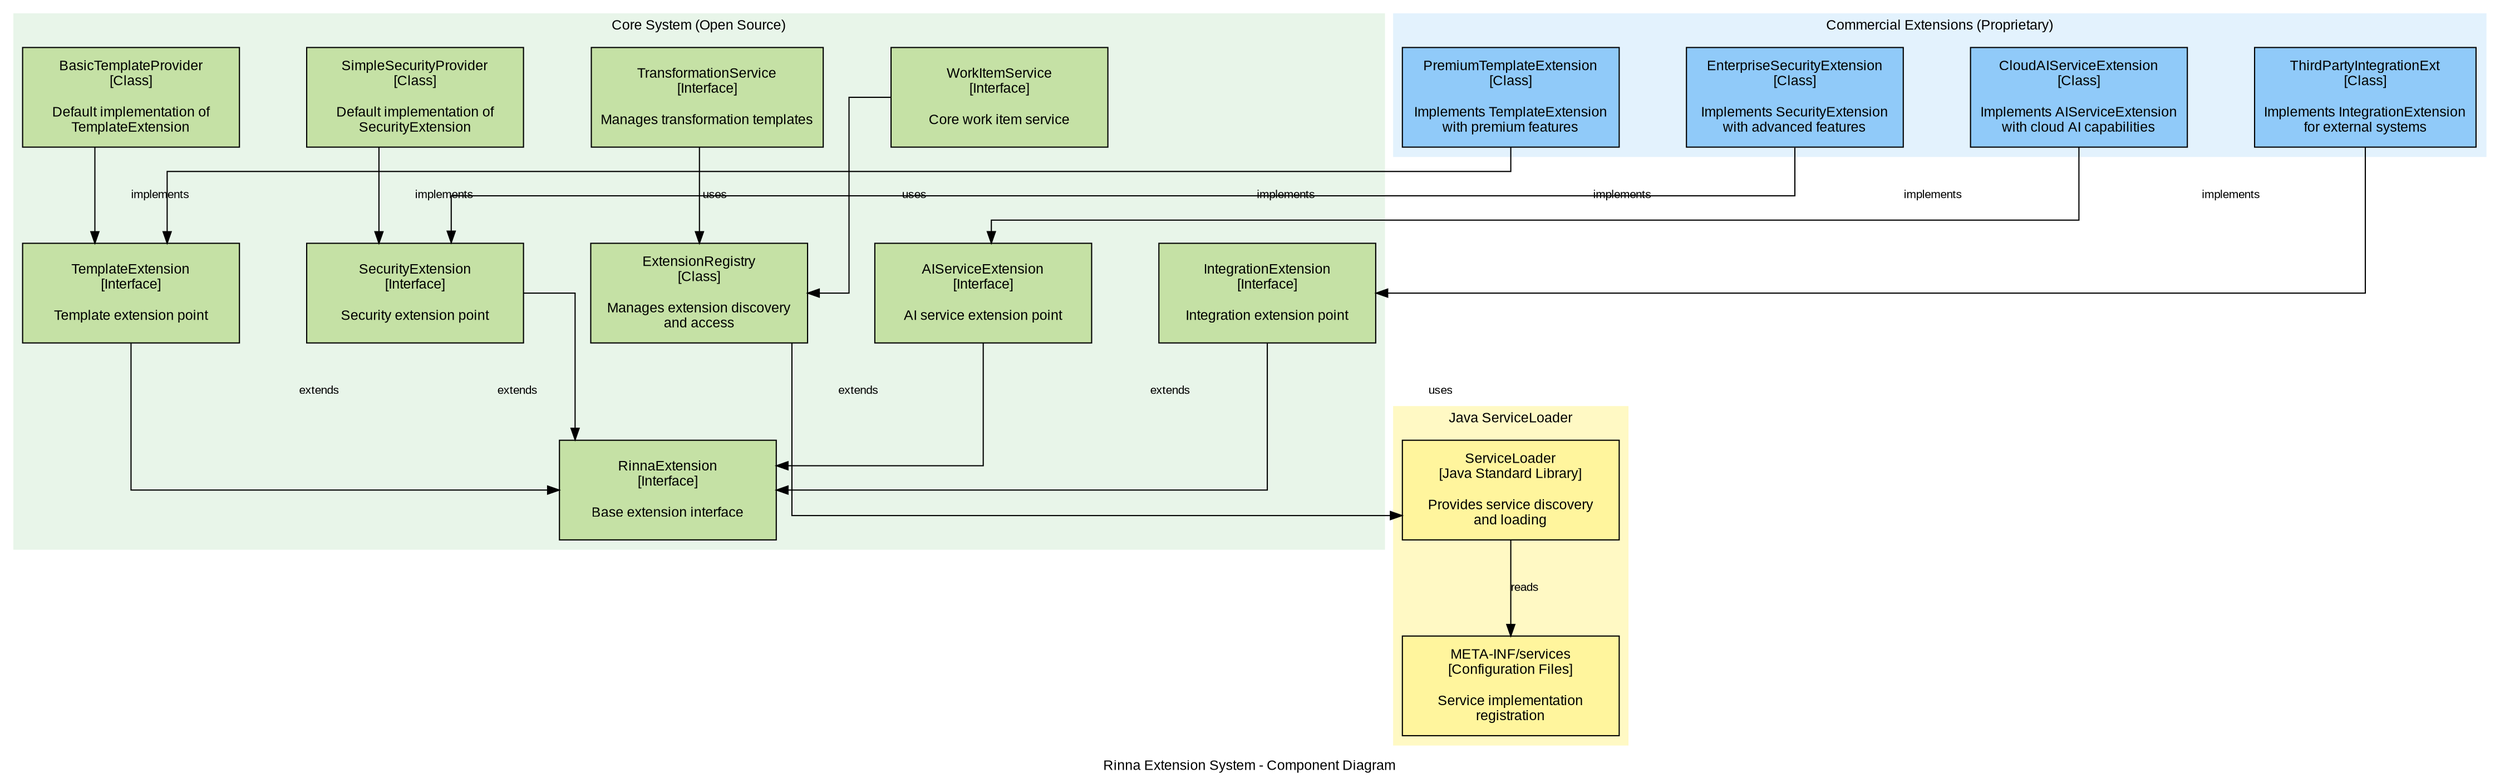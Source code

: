 digraph "Rinna Extension System - Component Diagram" {
	graph [fontname=Arial fontsize=12 label="Rinna Extension System - Component Diagram" nodesep=0.8 rankdir=TB ranksep=1.0 splines=ortho]
	node [fontname=Arial fontsize=12 height=1.2 shape=box width=2.6]
	edge [fontname=Arial fontsize=10]
	
	subgraph cluster_core {
		label = "Core System (Open Source)"
		style = "filled"
		color = "#E8F5E9"
		fillcolor = "#E8F5E9"
		
		"RinnaExtension" [fillcolor="#C5E1A5" style=filled label="RinnaExtension\n[Interface]\n\nBase extension interface"]
		"ExtensionRegistry" [fillcolor="#C5E1A5" style=filled label="ExtensionRegistry\n[Class]\n\nManages extension discovery\nand access"]
		"TemplateExtension" [fillcolor="#C5E1A5" style=filled label="TemplateExtension\n[Interface]\n\nTemplate extension point"]
		"AIServiceExtension" [fillcolor="#C5E1A5" style=filled label="AIServiceExtension\n[Interface]\n\nAI service extension point"]
		"IntegrationExtension" [fillcolor="#C5E1A5" style=filled label="IntegrationExtension\n[Interface]\n\nIntegration extension point"]
		"SecurityExtension" [fillcolor="#C5E1A5" style=filled label="SecurityExtension\n[Interface]\n\nSecurity extension point"]
		
		"BasicTemplateProvider" [fillcolor="#C5E1A5" style=filled label="BasicTemplateProvider\n[Class]\n\nDefault implementation of\nTemplateExtension"]
		"SimpleSecurityProvider" [fillcolor="#C5E1A5" style=filled label="SimpleSecurityProvider\n[Class]\n\nDefault implementation of\nSecurityExtension"]
		
		"WorkItemService" [fillcolor="#C5E1A5" style=filled label="WorkItemService\n[Interface]\n\nCore work item service"]
		"TransformationService" [fillcolor="#C5E1A5" style=filled label="TransformationService\n[Interface]\n\nManages transformation templates"]
	}
	
	subgraph cluster_commercial {
		label = "Commercial Extensions (Proprietary)"
		style = "filled"
		color = "#E3F2FD"
		fillcolor = "#E3F2FD"
		
		"PremiumTemplateExtension" [fillcolor="#90CAF9" style=filled label="PremiumTemplateExtension\n[Class]\n\nImplements TemplateExtension\nwith premium features"]
		"CloudAIServiceExtension" [fillcolor="#90CAF9" style=filled label="CloudAIServiceExtension\n[Class]\n\nImplements AIServiceExtension\nwith cloud AI capabilities"]
		"EnterpriseSecurityExtension" [fillcolor="#90CAF9" style=filled label="EnterpriseSecurityExtension\n[Class]\n\nImplements SecurityExtension\nwith advanced features"]
		"ThirdPartyIntegrationExt" [fillcolor="#90CAF9" style=filled label="ThirdPartyIntegrationExt\n[Class]\n\nImplements IntegrationExtension\nfor external systems"]
	}
	
	subgraph cluster_serviceloader {
		label = "Java ServiceLoader"
		style = "filled"
		color = "#FFF9C4"
		fillcolor = "#FFF9C4"
		
		"ServiceLoader" [fillcolor="#FFF59D" style=filled label="ServiceLoader\n[Java Standard Library]\n\nProvides service discovery\nand loading"]
		"META-INF Services" [fillcolor="#FFF59D" style=filled label="META-INF/services\n[Configuration Files]\n\nService implementation\nregistration"]
	}
	
	"TemplateExtension" -> "RinnaExtension" [label="extends"]
	"AIServiceExtension" -> "RinnaExtension" [label="extends"]
	"IntegrationExtension" -> "RinnaExtension" [label="extends"]
	"SecurityExtension" -> "RinnaExtension" [label="extends"]
	
	"BasicTemplateProvider" -> "TemplateExtension" [label="implements"]
	"SimpleSecurityProvider" -> "SecurityExtension" [label="implements"]
	
	"ExtensionRegistry" -> "ServiceLoader" [label="uses"]
	"ServiceLoader" -> "META-INF Services" [label="reads"]
	
	"PremiumTemplateExtension" -> "TemplateExtension" [label="implements"]
	"CloudAIServiceExtension" -> "AIServiceExtension" [label="implements"]
	"EnterpriseSecurityExtension" -> "SecurityExtension" [label="implements"]
	"ThirdPartyIntegrationExt" -> "IntegrationExtension" [label="implements"]
	
	"TransformationService" -> "ExtensionRegistry" [label="uses"]
	"WorkItemService" -> "ExtensionRegistry" [label="uses"]
}